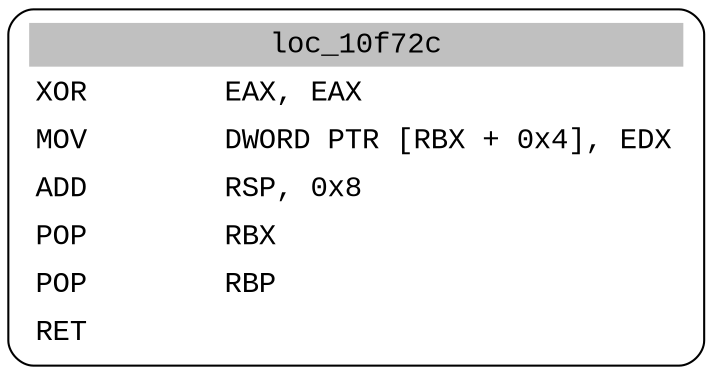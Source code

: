digraph asm_graph {
1941 [
shape="Mrecord" fontname="Courier New"label =<<table border="0" cellborder="0" cellpadding="3"><tr><td align="center" colspan="2" bgcolor="grey">loc_10f72c</td></tr><tr><td align="left">XOR        EAX, EAX</td></tr><tr><td align="left">MOV        DWORD PTR [RBX + 0x4], EDX</td></tr><tr><td align="left">ADD        RSP, 0x8</td></tr><tr><td align="left">POP        RBX</td></tr><tr><td align="left">POP        RBP</td></tr><tr><td align="left">RET        </td></tr></table>> ];
}